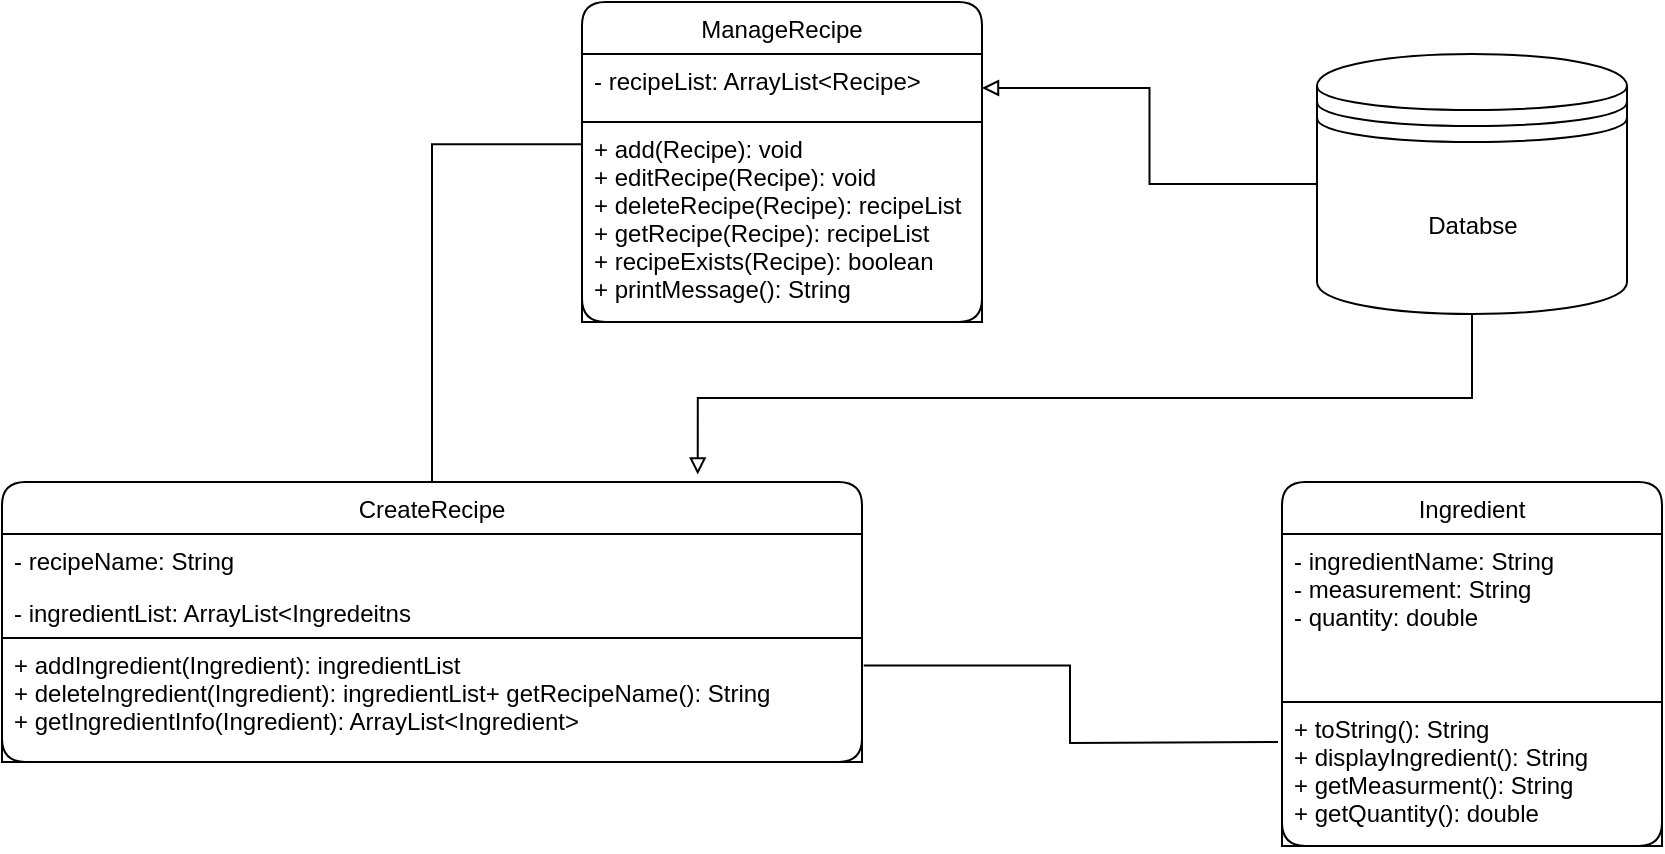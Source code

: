 <mxfile version="14.5.8" type="device"><diagram id="AlQWv6kpyByAYLNSlCjm" name="Page-1"><mxGraphModel dx="880" dy="1305" grid="1" gridSize="10" guides="1" tooltips="1" connect="1" arrows="1" fold="1" page="1" pageScale="1" pageWidth="850" pageHeight="1100" math="0" shadow="0"><root><mxCell id="0"/><mxCell id="1" parent="0"/><mxCell id="TheEyKVaLCtQ8bVAfjpg-18" style="edgeStyle=orthogonalEdgeStyle;rounded=0;orthogonalLoop=1;jettySize=auto;html=1;exitX=0.5;exitY=0;exitDx=0;exitDy=0;entryX=0;entryY=0.111;entryDx=0;entryDy=0;entryPerimeter=0;endArrow=none;endFill=0;" parent="1" source="TheEyKVaLCtQ8bVAfjpg-1" target="TheEyKVaLCtQ8bVAfjpg-15" edge="1"><mxGeometry relative="1" as="geometry"/></mxCell><mxCell id="TheEyKVaLCtQ8bVAfjpg-1" value="CreateRecipe" style="swimlane;fontStyle=0;childLayout=stackLayout;horizontal=1;startSize=26;fillColor=none;horizontalStack=0;resizeParent=1;resizeParentMax=0;resizeLast=0;collapsible=1;marginBottom=0;rounded=1;glass=0;shadow=0;sketch=0;swimlaneLine=1;" parent="1" vertex="1"><mxGeometry x="90" y="490" width="430" height="140" as="geometry"/></mxCell><mxCell id="TheEyKVaLCtQ8bVAfjpg-2" value="- recipeName: String" style="text;strokeColor=none;fillColor=none;align=left;verticalAlign=top;spacingLeft=4;spacingRight=4;overflow=hidden;rotatable=0;points=[[0,0.5],[1,0.5]];portConstraint=eastwest;rounded=1;" parent="TheEyKVaLCtQ8bVAfjpg-1" vertex="1"><mxGeometry y="26" width="430" height="26" as="geometry"/></mxCell><mxCell id="TheEyKVaLCtQ8bVAfjpg-3" value="- ingredientList: ArrayList&lt;Ingredeitns" style="text;strokeColor=none;fillColor=none;align=left;verticalAlign=top;spacingLeft=4;spacingRight=4;overflow=hidden;rotatable=0;points=[[0,0.5],[1,0.5]];portConstraint=eastwest;" parent="TheEyKVaLCtQ8bVAfjpg-1" vertex="1"><mxGeometry y="52" width="430" height="26" as="geometry"/></mxCell><mxCell id="TheEyKVaLCtQ8bVAfjpg-4" value="+ addIngredient(Ingredient): ingredientList&#xA;+ deleteIngredient(Ingredient): ingredientList+ getRecipeName(): String&#xA;+ getIngredientInfo(Ingredient): ArrayList&lt;Ingredient&gt;&#xA;&#xA;&#xA;" style="text;fillColor=none;align=left;verticalAlign=top;spacingLeft=4;spacingRight=4;overflow=hidden;rotatable=0;points=[[0,0.5],[1,0.5]];portConstraint=eastwest;strokeColor=#000000;rounded=0;spacing=2;spacingTop=0;spacingBottom=0;" parent="TheEyKVaLCtQ8bVAfjpg-1" vertex="1"><mxGeometry y="78" width="430" height="62" as="geometry"/></mxCell><mxCell id="TheEyKVaLCtQ8bVAfjpg-7" value="Ingredient" style="swimlane;fontStyle=0;childLayout=stackLayout;horizontal=1;startSize=26;fillColor=none;horizontalStack=0;resizeParent=1;resizeParentMax=0;resizeLast=0;collapsible=1;marginBottom=0;rounded=1;glass=0;shadow=0;sketch=0;swimlaneLine=1;" parent="1" vertex="1"><mxGeometry x="730" y="490" width="190" height="182" as="geometry"/></mxCell><mxCell id="TheEyKVaLCtQ8bVAfjpg-8" value="- ingredientName: String&#xA;- measurement: String&#xA;- quantity: double&#xA;" style="text;strokeColor=none;fillColor=none;align=left;verticalAlign=top;spacingLeft=4;spacingRight=4;overflow=hidden;rotatable=0;points=[[0,0.5],[1,0.5]];portConstraint=eastwest;rounded=1;" parent="TheEyKVaLCtQ8bVAfjpg-7" vertex="1"><mxGeometry y="26" width="190" height="84" as="geometry"/></mxCell><mxCell id="TheEyKVaLCtQ8bVAfjpg-10" value="+ toString(): String&#xA;+ displayIngredient(): String&#xA;+ getMeasurment(): String&#xA;+ getQuantity(): double&#xA;&#xA;" style="text;fillColor=none;align=left;verticalAlign=top;spacingLeft=4;spacingRight=4;overflow=hidden;rotatable=0;points=[[0,0.5],[1,0.5]];portConstraint=eastwest;strokeColor=#000000;rounded=0;spacing=2;spacingTop=0;spacingBottom=0;" parent="TheEyKVaLCtQ8bVAfjpg-7" vertex="1"><mxGeometry y="110" width="190" height="72" as="geometry"/></mxCell><mxCell id="TheEyKVaLCtQ8bVAfjpg-13" value="ManageRecipe" style="swimlane;fontStyle=0;childLayout=stackLayout;horizontal=1;startSize=26;fillColor=none;horizontalStack=0;resizeParent=1;resizeParentMax=0;resizeLast=0;collapsible=1;marginBottom=0;rounded=1;glass=0;shadow=0;sketch=0;swimlaneLine=1;" parent="1" vertex="1"><mxGeometry x="380" y="250" width="200" height="160" as="geometry"/></mxCell><mxCell id="TheEyKVaLCtQ8bVAfjpg-14" value="- recipeList: ArrayList&lt;Recipe&gt;&#xA;" style="text;strokeColor=none;fillColor=none;align=left;verticalAlign=top;spacingLeft=4;spacingRight=4;overflow=hidden;rotatable=0;points=[[0,0.5],[1,0.5]];portConstraint=eastwest;rounded=1;" parent="TheEyKVaLCtQ8bVAfjpg-13" vertex="1"><mxGeometry y="26" width="200" height="34" as="geometry"/></mxCell><mxCell id="TheEyKVaLCtQ8bVAfjpg-15" value="+ add(Recipe): void&#xA;+ editRecipe(Recipe): void&#xA;+ deleteRecipe(Recipe): recipeList&#xA;+ getRecipe(Recipe): recipeList&#xA;+ recipeExists(Recipe): boolean&#xA;+ printMessage(): String&#xA;&#xA;&#xA;" style="text;fillColor=none;align=left;verticalAlign=top;spacingLeft=4;spacingRight=4;overflow=hidden;rotatable=0;points=[[0,0.5],[1,0.5]];portConstraint=eastwest;strokeColor=#000000;rounded=0;spacing=2;spacingTop=0;spacingBottom=0;" parent="TheEyKVaLCtQ8bVAfjpg-13" vertex="1"><mxGeometry y="60" width="200" height="100" as="geometry"/></mxCell><mxCell id="TheEyKVaLCtQ8bVAfjpg-19" style="edgeStyle=orthogonalEdgeStyle;rounded=0;orthogonalLoop=1;jettySize=auto;html=1;endArrow=none;endFill=0;exitX=1.002;exitY=0.222;exitDx=0;exitDy=0;exitPerimeter=0;" parent="1" source="TheEyKVaLCtQ8bVAfjpg-4" edge="1"><mxGeometry relative="1" as="geometry"><mxPoint x="530" y="620" as="sourcePoint"/><mxPoint x="728" y="620" as="targetPoint"/></mxGeometry></mxCell><mxCell id="Vae0xgVCkwx3z8wWynKs-2" style="edgeStyle=orthogonalEdgeStyle;rounded=0;orthogonalLoop=1;jettySize=auto;html=1;exitX=0;exitY=0.5;exitDx=0;exitDy=0;entryX=1;entryY=0.5;entryDx=0;entryDy=0;endArrow=block;endFill=0;" edge="1" parent="1" source="Vae0xgVCkwx3z8wWynKs-1" target="TheEyKVaLCtQ8bVAfjpg-14"><mxGeometry relative="1" as="geometry"/></mxCell><mxCell id="Vae0xgVCkwx3z8wWynKs-3" style="edgeStyle=orthogonalEdgeStyle;rounded=0;orthogonalLoop=1;jettySize=auto;html=1;exitX=0.5;exitY=1;exitDx=0;exitDy=0;entryX=0.809;entryY=-0.027;entryDx=0;entryDy=0;entryPerimeter=0;endArrow=block;endFill=0;" edge="1" parent="1" source="Vae0xgVCkwx3z8wWynKs-1" target="TheEyKVaLCtQ8bVAfjpg-1"><mxGeometry relative="1" as="geometry"/></mxCell><mxCell id="Vae0xgVCkwx3z8wWynKs-1" value="Databse" style="shape=datastore;whiteSpace=wrap;html=1;" vertex="1" parent="1"><mxGeometry x="747.5" y="276" width="155" height="130" as="geometry"/></mxCell></root></mxGraphModel></diagram></mxfile>